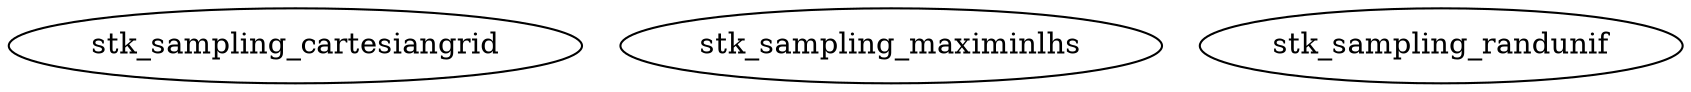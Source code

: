 /* Created by mdot for Matlab */
digraph m2html {

  stk_sampling_cartesiangrid [URL="stk_sampling_cartesiangrid.html"];
  stk_sampling_maximinlhs [URL="stk_sampling_maximinlhs.html"];
  stk_sampling_randunif [URL="stk_sampling_randunif.html"];
}